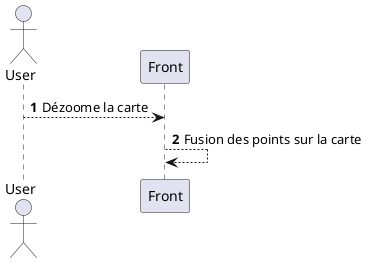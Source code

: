 @startuml
'https://plantuml.com/sequence-diagram

autonumber

actor User
User --> Front : Dézoome la carte
Front --> Front : Fusion des points sur la carte


@enduml